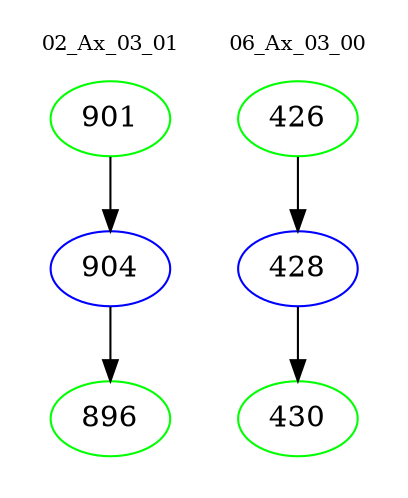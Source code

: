 digraph{
subgraph cluster_0 {
color = white
label = "02_Ax_03_01";
fontsize=10;
T0_901 [label="901", color="green"]
T0_901 -> T0_904 [color="black"]
T0_904 [label="904", color="blue"]
T0_904 -> T0_896 [color="black"]
T0_896 [label="896", color="green"]
}
subgraph cluster_1 {
color = white
label = "06_Ax_03_00";
fontsize=10;
T1_426 [label="426", color="green"]
T1_426 -> T1_428 [color="black"]
T1_428 [label="428", color="blue"]
T1_428 -> T1_430 [color="black"]
T1_430 [label="430", color="green"]
}
}
